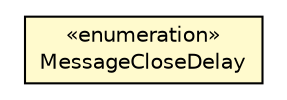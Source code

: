 #!/usr/local/bin/dot
#
# Class diagram 
# Generated by UMLGraph version R5_6-24-gf6e263 (http://www.umlgraph.org/)
#

digraph G {
	edge [fontname="Helvetica",fontsize=10,labelfontname="Helvetica",labelfontsize=10];
	node [fontname="Helvetica",fontsize=10,shape=plaintext];
	nodesep=0.25;
	ranksep=0.5;
	rankdir=LR;
	// com.gwtplatform.carstore.client.application.widget.message.MessageCloseDelay
	c247207 [label=<<table title="com.gwtplatform.carstore.client.application.widget.message.MessageCloseDelay" border="0" cellborder="1" cellspacing="0" cellpadding="2" port="p" bgcolor="lemonChiffon" href="./MessageCloseDelay.html">
		<tr><td><table border="0" cellspacing="0" cellpadding="1">
<tr><td align="center" balign="center"> &#171;enumeration&#187; </td></tr>
<tr><td align="center" balign="center"> MessageCloseDelay </td></tr>
		</table></td></tr>
		</table>>, URL="./MessageCloseDelay.html", fontname="Helvetica", fontcolor="black", fontsize=10.0];
}


